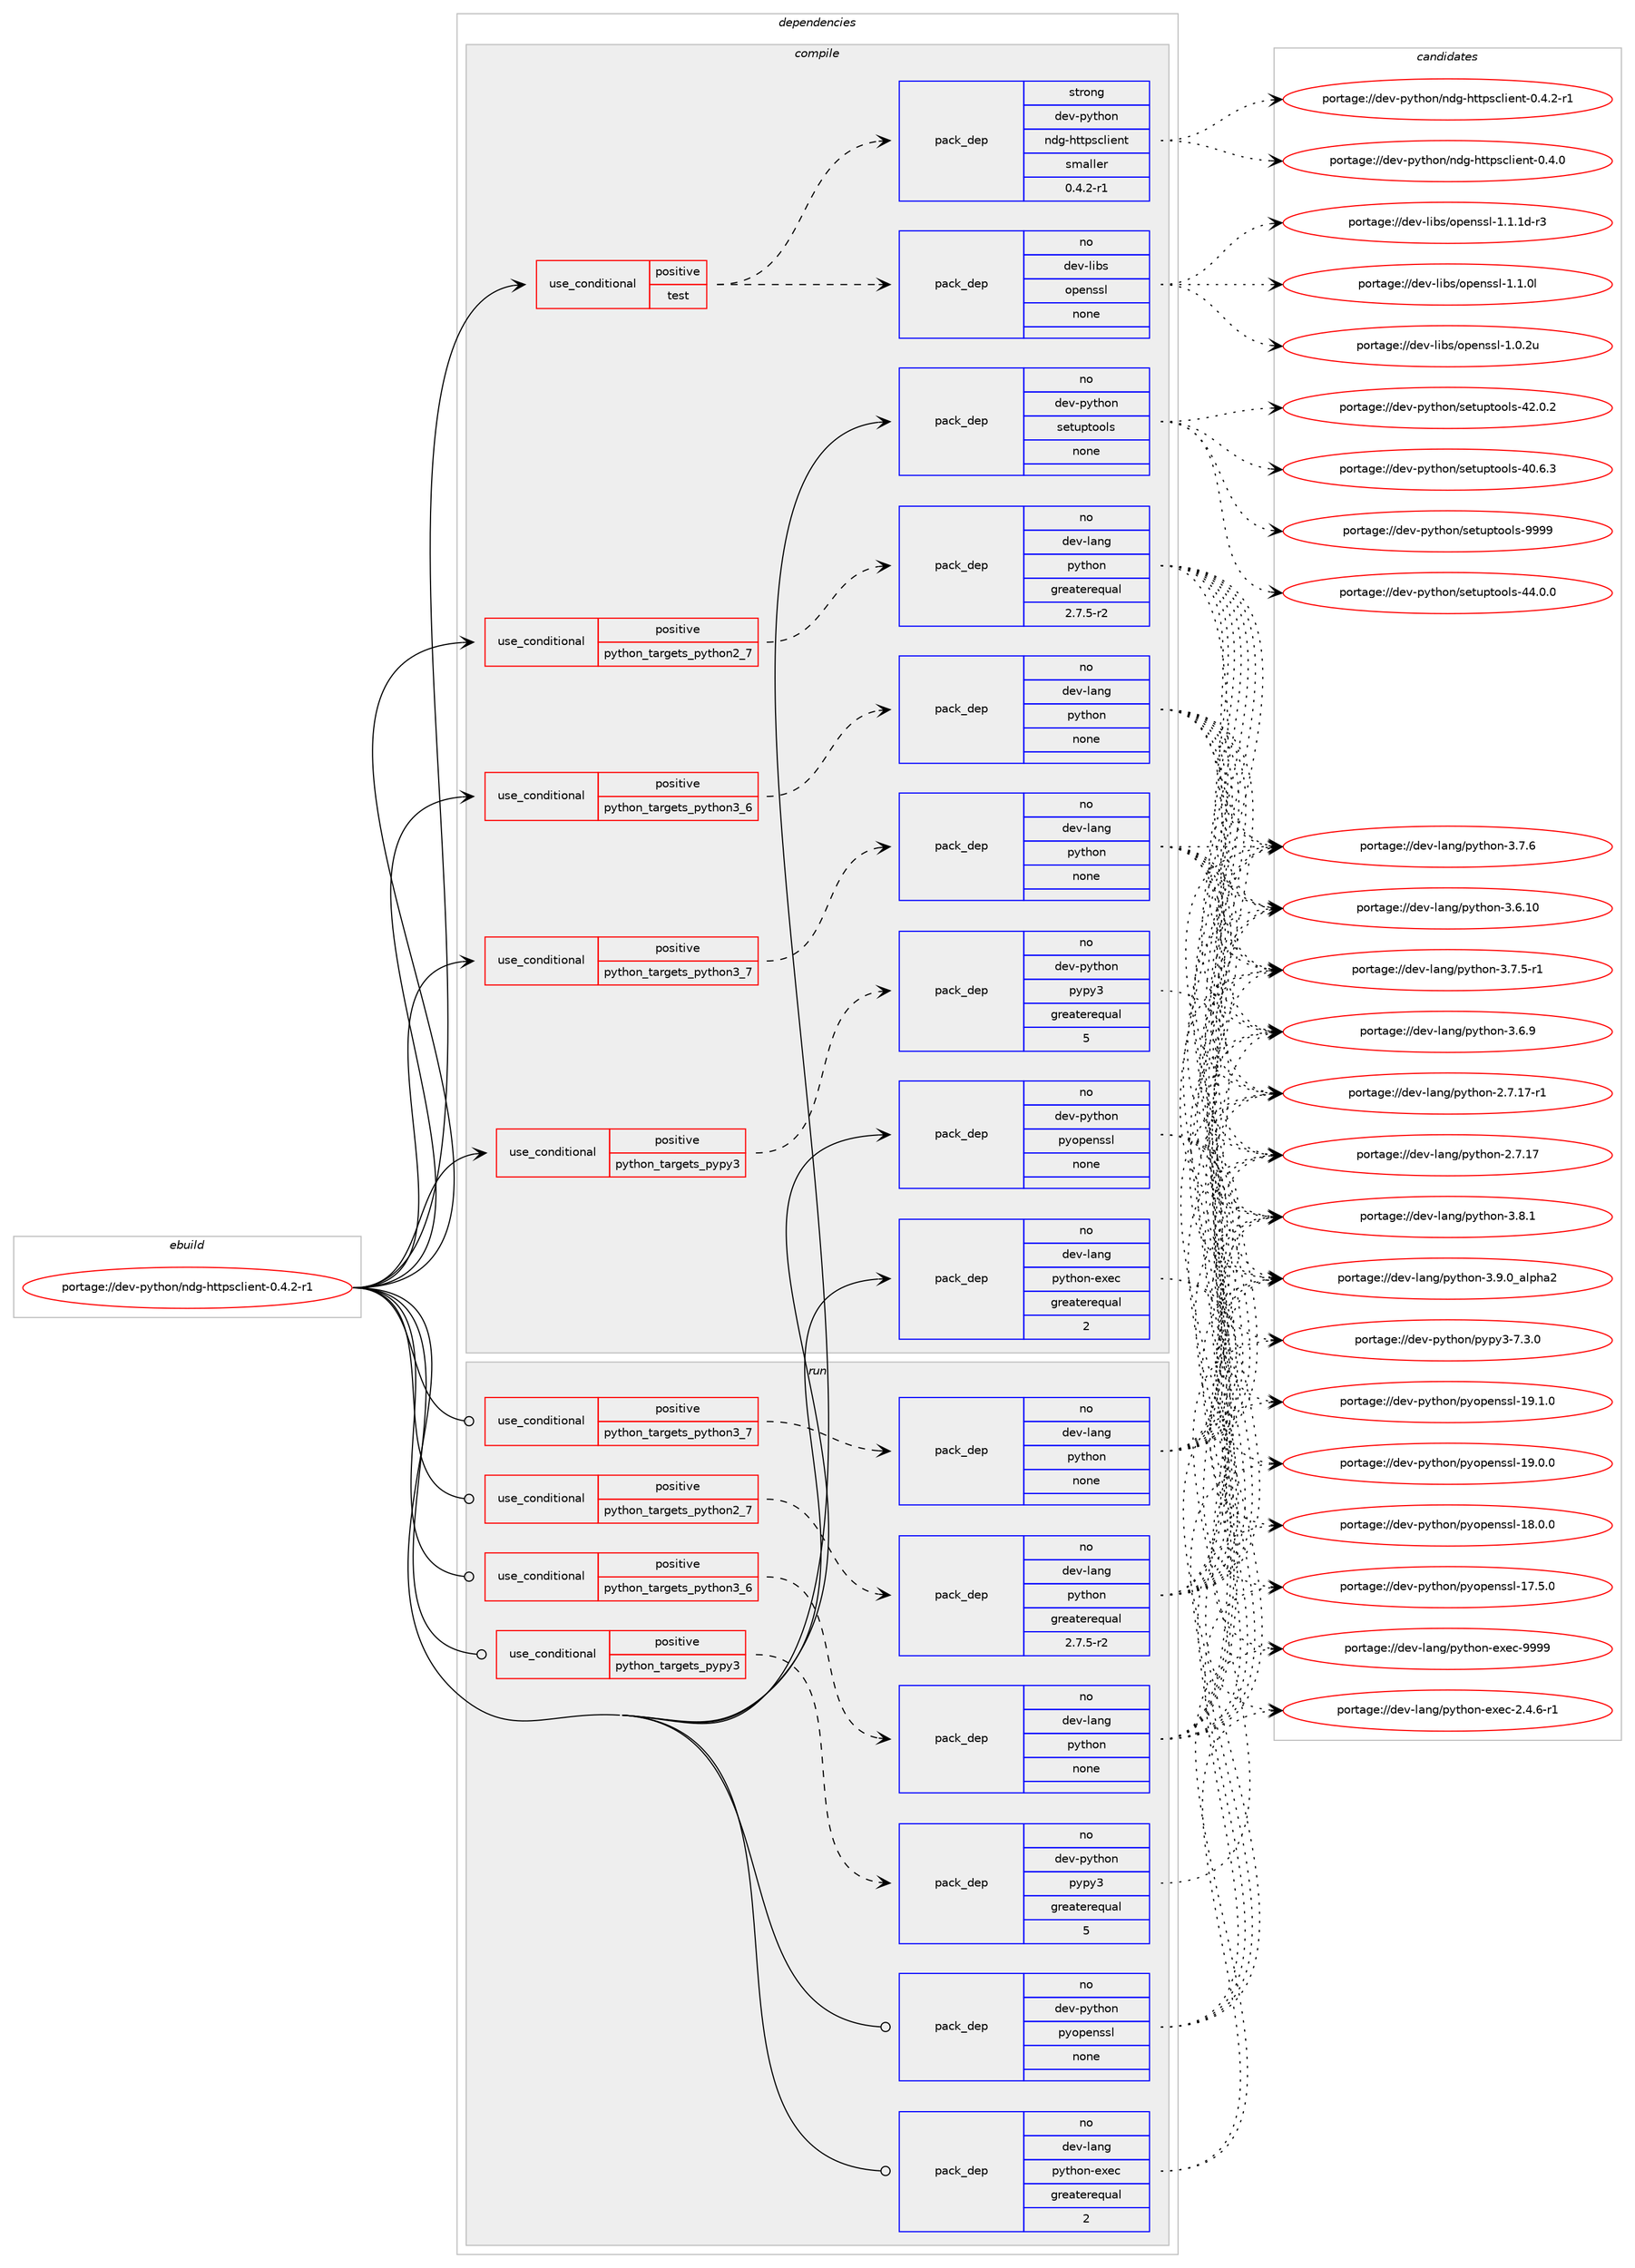 digraph prolog {

# *************
# Graph options
# *************

newrank=true;
concentrate=true;
compound=true;
graph [rankdir=LR,fontname=Helvetica,fontsize=10,ranksep=1.5];#, ranksep=2.5, nodesep=0.2];
edge  [arrowhead=vee];
node  [fontname=Helvetica,fontsize=10];

# **********
# The ebuild
# **********

subgraph cluster_leftcol {
color=gray;
label=<<i>ebuild</i>>;
id [label="portage://dev-python/ndg-httpsclient-0.4.2-r1", color=red, width=4, href="../dev-python/ndg-httpsclient-0.4.2-r1.svg"];
}

# ****************
# The dependencies
# ****************

subgraph cluster_midcol {
color=gray;
label=<<i>dependencies</i>>;
subgraph cluster_compile {
fillcolor="#eeeeee";
style=filled;
label=<<i>compile</i>>;
subgraph cond112450 {
dependency448846 [label=<<TABLE BORDER="0" CELLBORDER="1" CELLSPACING="0" CELLPADDING="4"><TR><TD ROWSPAN="3" CELLPADDING="10">use_conditional</TD></TR><TR><TD>positive</TD></TR><TR><TD>python_targets_pypy3</TD></TR></TABLE>>, shape=none, color=red];
subgraph pack331416 {
dependency448847 [label=<<TABLE BORDER="0" CELLBORDER="1" CELLSPACING="0" CELLPADDING="4" WIDTH="220"><TR><TD ROWSPAN="6" CELLPADDING="30">pack_dep</TD></TR><TR><TD WIDTH="110">no</TD></TR><TR><TD>dev-python</TD></TR><TR><TD>pypy3</TD></TR><TR><TD>greaterequal</TD></TR><TR><TD>5</TD></TR></TABLE>>, shape=none, color=blue];
}
dependency448846:e -> dependency448847:w [weight=20,style="dashed",arrowhead="vee"];
}
id:e -> dependency448846:w [weight=20,style="solid",arrowhead="vee"];
subgraph cond112451 {
dependency448848 [label=<<TABLE BORDER="0" CELLBORDER="1" CELLSPACING="0" CELLPADDING="4"><TR><TD ROWSPAN="3" CELLPADDING="10">use_conditional</TD></TR><TR><TD>positive</TD></TR><TR><TD>python_targets_python2_7</TD></TR></TABLE>>, shape=none, color=red];
subgraph pack331417 {
dependency448849 [label=<<TABLE BORDER="0" CELLBORDER="1" CELLSPACING="0" CELLPADDING="4" WIDTH="220"><TR><TD ROWSPAN="6" CELLPADDING="30">pack_dep</TD></TR><TR><TD WIDTH="110">no</TD></TR><TR><TD>dev-lang</TD></TR><TR><TD>python</TD></TR><TR><TD>greaterequal</TD></TR><TR><TD>2.7.5-r2</TD></TR></TABLE>>, shape=none, color=blue];
}
dependency448848:e -> dependency448849:w [weight=20,style="dashed",arrowhead="vee"];
}
id:e -> dependency448848:w [weight=20,style="solid",arrowhead="vee"];
subgraph cond112452 {
dependency448850 [label=<<TABLE BORDER="0" CELLBORDER="1" CELLSPACING="0" CELLPADDING="4"><TR><TD ROWSPAN="3" CELLPADDING="10">use_conditional</TD></TR><TR><TD>positive</TD></TR><TR><TD>python_targets_python3_6</TD></TR></TABLE>>, shape=none, color=red];
subgraph pack331418 {
dependency448851 [label=<<TABLE BORDER="0" CELLBORDER="1" CELLSPACING="0" CELLPADDING="4" WIDTH="220"><TR><TD ROWSPAN="6" CELLPADDING="30">pack_dep</TD></TR><TR><TD WIDTH="110">no</TD></TR><TR><TD>dev-lang</TD></TR><TR><TD>python</TD></TR><TR><TD>none</TD></TR><TR><TD></TD></TR></TABLE>>, shape=none, color=blue];
}
dependency448850:e -> dependency448851:w [weight=20,style="dashed",arrowhead="vee"];
}
id:e -> dependency448850:w [weight=20,style="solid",arrowhead="vee"];
subgraph cond112453 {
dependency448852 [label=<<TABLE BORDER="0" CELLBORDER="1" CELLSPACING="0" CELLPADDING="4"><TR><TD ROWSPAN="3" CELLPADDING="10">use_conditional</TD></TR><TR><TD>positive</TD></TR><TR><TD>python_targets_python3_7</TD></TR></TABLE>>, shape=none, color=red];
subgraph pack331419 {
dependency448853 [label=<<TABLE BORDER="0" CELLBORDER="1" CELLSPACING="0" CELLPADDING="4" WIDTH="220"><TR><TD ROWSPAN="6" CELLPADDING="30">pack_dep</TD></TR><TR><TD WIDTH="110">no</TD></TR><TR><TD>dev-lang</TD></TR><TR><TD>python</TD></TR><TR><TD>none</TD></TR><TR><TD></TD></TR></TABLE>>, shape=none, color=blue];
}
dependency448852:e -> dependency448853:w [weight=20,style="dashed",arrowhead="vee"];
}
id:e -> dependency448852:w [weight=20,style="solid",arrowhead="vee"];
subgraph cond112454 {
dependency448854 [label=<<TABLE BORDER="0" CELLBORDER="1" CELLSPACING="0" CELLPADDING="4"><TR><TD ROWSPAN="3" CELLPADDING="10">use_conditional</TD></TR><TR><TD>positive</TD></TR><TR><TD>test</TD></TR></TABLE>>, shape=none, color=red];
subgraph pack331420 {
dependency448855 [label=<<TABLE BORDER="0" CELLBORDER="1" CELLSPACING="0" CELLPADDING="4" WIDTH="220"><TR><TD ROWSPAN="6" CELLPADDING="30">pack_dep</TD></TR><TR><TD WIDTH="110">strong</TD></TR><TR><TD>dev-python</TD></TR><TR><TD>ndg-httpsclient</TD></TR><TR><TD>smaller</TD></TR><TR><TD>0.4.2-r1</TD></TR></TABLE>>, shape=none, color=blue];
}
dependency448854:e -> dependency448855:w [weight=20,style="dashed",arrowhead="vee"];
subgraph pack331421 {
dependency448856 [label=<<TABLE BORDER="0" CELLBORDER="1" CELLSPACING="0" CELLPADDING="4" WIDTH="220"><TR><TD ROWSPAN="6" CELLPADDING="30">pack_dep</TD></TR><TR><TD WIDTH="110">no</TD></TR><TR><TD>dev-libs</TD></TR><TR><TD>openssl</TD></TR><TR><TD>none</TD></TR><TR><TD></TD></TR></TABLE>>, shape=none, color=blue];
}
dependency448854:e -> dependency448856:w [weight=20,style="dashed",arrowhead="vee"];
}
id:e -> dependency448854:w [weight=20,style="solid",arrowhead="vee"];
subgraph pack331422 {
dependency448857 [label=<<TABLE BORDER="0" CELLBORDER="1" CELLSPACING="0" CELLPADDING="4" WIDTH="220"><TR><TD ROWSPAN="6" CELLPADDING="30">pack_dep</TD></TR><TR><TD WIDTH="110">no</TD></TR><TR><TD>dev-lang</TD></TR><TR><TD>python-exec</TD></TR><TR><TD>greaterequal</TD></TR><TR><TD>2</TD></TR></TABLE>>, shape=none, color=blue];
}
id:e -> dependency448857:w [weight=20,style="solid",arrowhead="vee"];
subgraph pack331423 {
dependency448858 [label=<<TABLE BORDER="0" CELLBORDER="1" CELLSPACING="0" CELLPADDING="4" WIDTH="220"><TR><TD ROWSPAN="6" CELLPADDING="30">pack_dep</TD></TR><TR><TD WIDTH="110">no</TD></TR><TR><TD>dev-python</TD></TR><TR><TD>pyopenssl</TD></TR><TR><TD>none</TD></TR><TR><TD></TD></TR></TABLE>>, shape=none, color=blue];
}
id:e -> dependency448858:w [weight=20,style="solid",arrowhead="vee"];
subgraph pack331424 {
dependency448859 [label=<<TABLE BORDER="0" CELLBORDER="1" CELLSPACING="0" CELLPADDING="4" WIDTH="220"><TR><TD ROWSPAN="6" CELLPADDING="30">pack_dep</TD></TR><TR><TD WIDTH="110">no</TD></TR><TR><TD>dev-python</TD></TR><TR><TD>setuptools</TD></TR><TR><TD>none</TD></TR><TR><TD></TD></TR></TABLE>>, shape=none, color=blue];
}
id:e -> dependency448859:w [weight=20,style="solid",arrowhead="vee"];
}
subgraph cluster_compileandrun {
fillcolor="#eeeeee";
style=filled;
label=<<i>compile and run</i>>;
}
subgraph cluster_run {
fillcolor="#eeeeee";
style=filled;
label=<<i>run</i>>;
subgraph cond112455 {
dependency448860 [label=<<TABLE BORDER="0" CELLBORDER="1" CELLSPACING="0" CELLPADDING="4"><TR><TD ROWSPAN="3" CELLPADDING="10">use_conditional</TD></TR><TR><TD>positive</TD></TR><TR><TD>python_targets_pypy3</TD></TR></TABLE>>, shape=none, color=red];
subgraph pack331425 {
dependency448861 [label=<<TABLE BORDER="0" CELLBORDER="1" CELLSPACING="0" CELLPADDING="4" WIDTH="220"><TR><TD ROWSPAN="6" CELLPADDING="30">pack_dep</TD></TR><TR><TD WIDTH="110">no</TD></TR><TR><TD>dev-python</TD></TR><TR><TD>pypy3</TD></TR><TR><TD>greaterequal</TD></TR><TR><TD>5</TD></TR></TABLE>>, shape=none, color=blue];
}
dependency448860:e -> dependency448861:w [weight=20,style="dashed",arrowhead="vee"];
}
id:e -> dependency448860:w [weight=20,style="solid",arrowhead="odot"];
subgraph cond112456 {
dependency448862 [label=<<TABLE BORDER="0" CELLBORDER="1" CELLSPACING="0" CELLPADDING="4"><TR><TD ROWSPAN="3" CELLPADDING="10">use_conditional</TD></TR><TR><TD>positive</TD></TR><TR><TD>python_targets_python2_7</TD></TR></TABLE>>, shape=none, color=red];
subgraph pack331426 {
dependency448863 [label=<<TABLE BORDER="0" CELLBORDER="1" CELLSPACING="0" CELLPADDING="4" WIDTH="220"><TR><TD ROWSPAN="6" CELLPADDING="30">pack_dep</TD></TR><TR><TD WIDTH="110">no</TD></TR><TR><TD>dev-lang</TD></TR><TR><TD>python</TD></TR><TR><TD>greaterequal</TD></TR><TR><TD>2.7.5-r2</TD></TR></TABLE>>, shape=none, color=blue];
}
dependency448862:e -> dependency448863:w [weight=20,style="dashed",arrowhead="vee"];
}
id:e -> dependency448862:w [weight=20,style="solid",arrowhead="odot"];
subgraph cond112457 {
dependency448864 [label=<<TABLE BORDER="0" CELLBORDER="1" CELLSPACING="0" CELLPADDING="4"><TR><TD ROWSPAN="3" CELLPADDING="10">use_conditional</TD></TR><TR><TD>positive</TD></TR><TR><TD>python_targets_python3_6</TD></TR></TABLE>>, shape=none, color=red];
subgraph pack331427 {
dependency448865 [label=<<TABLE BORDER="0" CELLBORDER="1" CELLSPACING="0" CELLPADDING="4" WIDTH="220"><TR><TD ROWSPAN="6" CELLPADDING="30">pack_dep</TD></TR><TR><TD WIDTH="110">no</TD></TR><TR><TD>dev-lang</TD></TR><TR><TD>python</TD></TR><TR><TD>none</TD></TR><TR><TD></TD></TR></TABLE>>, shape=none, color=blue];
}
dependency448864:e -> dependency448865:w [weight=20,style="dashed",arrowhead="vee"];
}
id:e -> dependency448864:w [weight=20,style="solid",arrowhead="odot"];
subgraph cond112458 {
dependency448866 [label=<<TABLE BORDER="0" CELLBORDER="1" CELLSPACING="0" CELLPADDING="4"><TR><TD ROWSPAN="3" CELLPADDING="10">use_conditional</TD></TR><TR><TD>positive</TD></TR><TR><TD>python_targets_python3_7</TD></TR></TABLE>>, shape=none, color=red];
subgraph pack331428 {
dependency448867 [label=<<TABLE BORDER="0" CELLBORDER="1" CELLSPACING="0" CELLPADDING="4" WIDTH="220"><TR><TD ROWSPAN="6" CELLPADDING="30">pack_dep</TD></TR><TR><TD WIDTH="110">no</TD></TR><TR><TD>dev-lang</TD></TR><TR><TD>python</TD></TR><TR><TD>none</TD></TR><TR><TD></TD></TR></TABLE>>, shape=none, color=blue];
}
dependency448866:e -> dependency448867:w [weight=20,style="dashed",arrowhead="vee"];
}
id:e -> dependency448866:w [weight=20,style="solid",arrowhead="odot"];
subgraph pack331429 {
dependency448868 [label=<<TABLE BORDER="0" CELLBORDER="1" CELLSPACING="0" CELLPADDING="4" WIDTH="220"><TR><TD ROWSPAN="6" CELLPADDING="30">pack_dep</TD></TR><TR><TD WIDTH="110">no</TD></TR><TR><TD>dev-lang</TD></TR><TR><TD>python-exec</TD></TR><TR><TD>greaterequal</TD></TR><TR><TD>2</TD></TR></TABLE>>, shape=none, color=blue];
}
id:e -> dependency448868:w [weight=20,style="solid",arrowhead="odot"];
subgraph pack331430 {
dependency448869 [label=<<TABLE BORDER="0" CELLBORDER="1" CELLSPACING="0" CELLPADDING="4" WIDTH="220"><TR><TD ROWSPAN="6" CELLPADDING="30">pack_dep</TD></TR><TR><TD WIDTH="110">no</TD></TR><TR><TD>dev-python</TD></TR><TR><TD>pyopenssl</TD></TR><TR><TD>none</TD></TR><TR><TD></TD></TR></TABLE>>, shape=none, color=blue];
}
id:e -> dependency448869:w [weight=20,style="solid",arrowhead="odot"];
}
}

# **************
# The candidates
# **************

subgraph cluster_choices {
rank=same;
color=gray;
label=<<i>candidates</i>>;

subgraph choice331416 {
color=black;
nodesep=1;
choice100101118451121211161041111104711212111212151455546514648 [label="portage://dev-python/pypy3-7.3.0", color=red, width=4,href="../dev-python/pypy3-7.3.0.svg"];
dependency448847:e -> choice100101118451121211161041111104711212111212151455546514648:w [style=dotted,weight="100"];
}
subgraph choice331417 {
color=black;
nodesep=1;
choice10010111845108971101034711212111610411111045514657464895971081121049750 [label="portage://dev-lang/python-3.9.0_alpha2", color=red, width=4,href="../dev-lang/python-3.9.0_alpha2.svg"];
choice100101118451089711010347112121116104111110455146564649 [label="portage://dev-lang/python-3.8.1", color=red, width=4,href="../dev-lang/python-3.8.1.svg"];
choice100101118451089711010347112121116104111110455146554654 [label="portage://dev-lang/python-3.7.6", color=red, width=4,href="../dev-lang/python-3.7.6.svg"];
choice1001011184510897110103471121211161041111104551465546534511449 [label="portage://dev-lang/python-3.7.5-r1", color=red, width=4,href="../dev-lang/python-3.7.5-r1.svg"];
choice100101118451089711010347112121116104111110455146544657 [label="portage://dev-lang/python-3.6.9", color=red, width=4,href="../dev-lang/python-3.6.9.svg"];
choice10010111845108971101034711212111610411111045514654464948 [label="portage://dev-lang/python-3.6.10", color=red, width=4,href="../dev-lang/python-3.6.10.svg"];
choice100101118451089711010347112121116104111110455046554649554511449 [label="portage://dev-lang/python-2.7.17-r1", color=red, width=4,href="../dev-lang/python-2.7.17-r1.svg"];
choice10010111845108971101034711212111610411111045504655464955 [label="portage://dev-lang/python-2.7.17", color=red, width=4,href="../dev-lang/python-2.7.17.svg"];
dependency448849:e -> choice10010111845108971101034711212111610411111045514657464895971081121049750:w [style=dotted,weight="100"];
dependency448849:e -> choice100101118451089711010347112121116104111110455146564649:w [style=dotted,weight="100"];
dependency448849:e -> choice100101118451089711010347112121116104111110455146554654:w [style=dotted,weight="100"];
dependency448849:e -> choice1001011184510897110103471121211161041111104551465546534511449:w [style=dotted,weight="100"];
dependency448849:e -> choice100101118451089711010347112121116104111110455146544657:w [style=dotted,weight="100"];
dependency448849:e -> choice10010111845108971101034711212111610411111045514654464948:w [style=dotted,weight="100"];
dependency448849:e -> choice100101118451089711010347112121116104111110455046554649554511449:w [style=dotted,weight="100"];
dependency448849:e -> choice10010111845108971101034711212111610411111045504655464955:w [style=dotted,weight="100"];
}
subgraph choice331418 {
color=black;
nodesep=1;
choice10010111845108971101034711212111610411111045514657464895971081121049750 [label="portage://dev-lang/python-3.9.0_alpha2", color=red, width=4,href="../dev-lang/python-3.9.0_alpha2.svg"];
choice100101118451089711010347112121116104111110455146564649 [label="portage://dev-lang/python-3.8.1", color=red, width=4,href="../dev-lang/python-3.8.1.svg"];
choice100101118451089711010347112121116104111110455146554654 [label="portage://dev-lang/python-3.7.6", color=red, width=4,href="../dev-lang/python-3.7.6.svg"];
choice1001011184510897110103471121211161041111104551465546534511449 [label="portage://dev-lang/python-3.7.5-r1", color=red, width=4,href="../dev-lang/python-3.7.5-r1.svg"];
choice100101118451089711010347112121116104111110455146544657 [label="portage://dev-lang/python-3.6.9", color=red, width=4,href="../dev-lang/python-3.6.9.svg"];
choice10010111845108971101034711212111610411111045514654464948 [label="portage://dev-lang/python-3.6.10", color=red, width=4,href="../dev-lang/python-3.6.10.svg"];
choice100101118451089711010347112121116104111110455046554649554511449 [label="portage://dev-lang/python-2.7.17-r1", color=red, width=4,href="../dev-lang/python-2.7.17-r1.svg"];
choice10010111845108971101034711212111610411111045504655464955 [label="portage://dev-lang/python-2.7.17", color=red, width=4,href="../dev-lang/python-2.7.17.svg"];
dependency448851:e -> choice10010111845108971101034711212111610411111045514657464895971081121049750:w [style=dotted,weight="100"];
dependency448851:e -> choice100101118451089711010347112121116104111110455146564649:w [style=dotted,weight="100"];
dependency448851:e -> choice100101118451089711010347112121116104111110455146554654:w [style=dotted,weight="100"];
dependency448851:e -> choice1001011184510897110103471121211161041111104551465546534511449:w [style=dotted,weight="100"];
dependency448851:e -> choice100101118451089711010347112121116104111110455146544657:w [style=dotted,weight="100"];
dependency448851:e -> choice10010111845108971101034711212111610411111045514654464948:w [style=dotted,weight="100"];
dependency448851:e -> choice100101118451089711010347112121116104111110455046554649554511449:w [style=dotted,weight="100"];
dependency448851:e -> choice10010111845108971101034711212111610411111045504655464955:w [style=dotted,weight="100"];
}
subgraph choice331419 {
color=black;
nodesep=1;
choice10010111845108971101034711212111610411111045514657464895971081121049750 [label="portage://dev-lang/python-3.9.0_alpha2", color=red, width=4,href="../dev-lang/python-3.9.0_alpha2.svg"];
choice100101118451089711010347112121116104111110455146564649 [label="portage://dev-lang/python-3.8.1", color=red, width=4,href="../dev-lang/python-3.8.1.svg"];
choice100101118451089711010347112121116104111110455146554654 [label="portage://dev-lang/python-3.7.6", color=red, width=4,href="../dev-lang/python-3.7.6.svg"];
choice1001011184510897110103471121211161041111104551465546534511449 [label="portage://dev-lang/python-3.7.5-r1", color=red, width=4,href="../dev-lang/python-3.7.5-r1.svg"];
choice100101118451089711010347112121116104111110455146544657 [label="portage://dev-lang/python-3.6.9", color=red, width=4,href="../dev-lang/python-3.6.9.svg"];
choice10010111845108971101034711212111610411111045514654464948 [label="portage://dev-lang/python-3.6.10", color=red, width=4,href="../dev-lang/python-3.6.10.svg"];
choice100101118451089711010347112121116104111110455046554649554511449 [label="portage://dev-lang/python-2.7.17-r1", color=red, width=4,href="../dev-lang/python-2.7.17-r1.svg"];
choice10010111845108971101034711212111610411111045504655464955 [label="portage://dev-lang/python-2.7.17", color=red, width=4,href="../dev-lang/python-2.7.17.svg"];
dependency448853:e -> choice10010111845108971101034711212111610411111045514657464895971081121049750:w [style=dotted,weight="100"];
dependency448853:e -> choice100101118451089711010347112121116104111110455146564649:w [style=dotted,weight="100"];
dependency448853:e -> choice100101118451089711010347112121116104111110455146554654:w [style=dotted,weight="100"];
dependency448853:e -> choice1001011184510897110103471121211161041111104551465546534511449:w [style=dotted,weight="100"];
dependency448853:e -> choice100101118451089711010347112121116104111110455146544657:w [style=dotted,weight="100"];
dependency448853:e -> choice10010111845108971101034711212111610411111045514654464948:w [style=dotted,weight="100"];
dependency448853:e -> choice100101118451089711010347112121116104111110455046554649554511449:w [style=dotted,weight="100"];
dependency448853:e -> choice10010111845108971101034711212111610411111045504655464955:w [style=dotted,weight="100"];
}
subgraph choice331420 {
color=black;
nodesep=1;
choice100101118451121211161041111104711010010345104116116112115991081051011101164548465246504511449 [label="portage://dev-python/ndg-httpsclient-0.4.2-r1", color=red, width=4,href="../dev-python/ndg-httpsclient-0.4.2-r1.svg"];
choice10010111845112121116104111110471101001034510411611611211599108105101110116454846524648 [label="portage://dev-python/ndg-httpsclient-0.4.0", color=red, width=4,href="../dev-python/ndg-httpsclient-0.4.0.svg"];
dependency448855:e -> choice100101118451121211161041111104711010010345104116116112115991081051011101164548465246504511449:w [style=dotted,weight="100"];
dependency448855:e -> choice10010111845112121116104111110471101001034510411611611211599108105101110116454846524648:w [style=dotted,weight="100"];
}
subgraph choice331421 {
color=black;
nodesep=1;
choice1001011184510810598115471111121011101151151084549464946491004511451 [label="portage://dev-libs/openssl-1.1.1d-r3", color=red, width=4,href="../dev-libs/openssl-1.1.1d-r3.svg"];
choice100101118451081059811547111112101110115115108454946494648108 [label="portage://dev-libs/openssl-1.1.0l", color=red, width=4,href="../dev-libs/openssl-1.1.0l.svg"];
choice100101118451081059811547111112101110115115108454946484650117 [label="portage://dev-libs/openssl-1.0.2u", color=red, width=4,href="../dev-libs/openssl-1.0.2u.svg"];
dependency448856:e -> choice1001011184510810598115471111121011101151151084549464946491004511451:w [style=dotted,weight="100"];
dependency448856:e -> choice100101118451081059811547111112101110115115108454946494648108:w [style=dotted,weight="100"];
dependency448856:e -> choice100101118451081059811547111112101110115115108454946484650117:w [style=dotted,weight="100"];
}
subgraph choice331422 {
color=black;
nodesep=1;
choice10010111845108971101034711212111610411111045101120101994557575757 [label="portage://dev-lang/python-exec-9999", color=red, width=4,href="../dev-lang/python-exec-9999.svg"];
choice10010111845108971101034711212111610411111045101120101994550465246544511449 [label="portage://dev-lang/python-exec-2.4.6-r1", color=red, width=4,href="../dev-lang/python-exec-2.4.6-r1.svg"];
dependency448857:e -> choice10010111845108971101034711212111610411111045101120101994557575757:w [style=dotted,weight="100"];
dependency448857:e -> choice10010111845108971101034711212111610411111045101120101994550465246544511449:w [style=dotted,weight="100"];
}
subgraph choice331423 {
color=black;
nodesep=1;
choice100101118451121211161041111104711212111111210111011511510845495746494648 [label="portage://dev-python/pyopenssl-19.1.0", color=red, width=4,href="../dev-python/pyopenssl-19.1.0.svg"];
choice100101118451121211161041111104711212111111210111011511510845495746484648 [label="portage://dev-python/pyopenssl-19.0.0", color=red, width=4,href="../dev-python/pyopenssl-19.0.0.svg"];
choice100101118451121211161041111104711212111111210111011511510845495646484648 [label="portage://dev-python/pyopenssl-18.0.0", color=red, width=4,href="../dev-python/pyopenssl-18.0.0.svg"];
choice100101118451121211161041111104711212111111210111011511510845495546534648 [label="portage://dev-python/pyopenssl-17.5.0", color=red, width=4,href="../dev-python/pyopenssl-17.5.0.svg"];
dependency448858:e -> choice100101118451121211161041111104711212111111210111011511510845495746494648:w [style=dotted,weight="100"];
dependency448858:e -> choice100101118451121211161041111104711212111111210111011511510845495746484648:w [style=dotted,weight="100"];
dependency448858:e -> choice100101118451121211161041111104711212111111210111011511510845495646484648:w [style=dotted,weight="100"];
dependency448858:e -> choice100101118451121211161041111104711212111111210111011511510845495546534648:w [style=dotted,weight="100"];
}
subgraph choice331424 {
color=black;
nodesep=1;
choice10010111845112121116104111110471151011161171121161111111081154557575757 [label="portage://dev-python/setuptools-9999", color=red, width=4,href="../dev-python/setuptools-9999.svg"];
choice100101118451121211161041111104711510111611711211611111110811545525246484648 [label="portage://dev-python/setuptools-44.0.0", color=red, width=4,href="../dev-python/setuptools-44.0.0.svg"];
choice100101118451121211161041111104711510111611711211611111110811545525046484650 [label="portage://dev-python/setuptools-42.0.2", color=red, width=4,href="../dev-python/setuptools-42.0.2.svg"];
choice100101118451121211161041111104711510111611711211611111110811545524846544651 [label="portage://dev-python/setuptools-40.6.3", color=red, width=4,href="../dev-python/setuptools-40.6.3.svg"];
dependency448859:e -> choice10010111845112121116104111110471151011161171121161111111081154557575757:w [style=dotted,weight="100"];
dependency448859:e -> choice100101118451121211161041111104711510111611711211611111110811545525246484648:w [style=dotted,weight="100"];
dependency448859:e -> choice100101118451121211161041111104711510111611711211611111110811545525046484650:w [style=dotted,weight="100"];
dependency448859:e -> choice100101118451121211161041111104711510111611711211611111110811545524846544651:w [style=dotted,weight="100"];
}
subgraph choice331425 {
color=black;
nodesep=1;
choice100101118451121211161041111104711212111212151455546514648 [label="portage://dev-python/pypy3-7.3.0", color=red, width=4,href="../dev-python/pypy3-7.3.0.svg"];
dependency448861:e -> choice100101118451121211161041111104711212111212151455546514648:w [style=dotted,weight="100"];
}
subgraph choice331426 {
color=black;
nodesep=1;
choice10010111845108971101034711212111610411111045514657464895971081121049750 [label="portage://dev-lang/python-3.9.0_alpha2", color=red, width=4,href="../dev-lang/python-3.9.0_alpha2.svg"];
choice100101118451089711010347112121116104111110455146564649 [label="portage://dev-lang/python-3.8.1", color=red, width=4,href="../dev-lang/python-3.8.1.svg"];
choice100101118451089711010347112121116104111110455146554654 [label="portage://dev-lang/python-3.7.6", color=red, width=4,href="../dev-lang/python-3.7.6.svg"];
choice1001011184510897110103471121211161041111104551465546534511449 [label="portage://dev-lang/python-3.7.5-r1", color=red, width=4,href="../dev-lang/python-3.7.5-r1.svg"];
choice100101118451089711010347112121116104111110455146544657 [label="portage://dev-lang/python-3.6.9", color=red, width=4,href="../dev-lang/python-3.6.9.svg"];
choice10010111845108971101034711212111610411111045514654464948 [label="portage://dev-lang/python-3.6.10", color=red, width=4,href="../dev-lang/python-3.6.10.svg"];
choice100101118451089711010347112121116104111110455046554649554511449 [label="portage://dev-lang/python-2.7.17-r1", color=red, width=4,href="../dev-lang/python-2.7.17-r1.svg"];
choice10010111845108971101034711212111610411111045504655464955 [label="portage://dev-lang/python-2.7.17", color=red, width=4,href="../dev-lang/python-2.7.17.svg"];
dependency448863:e -> choice10010111845108971101034711212111610411111045514657464895971081121049750:w [style=dotted,weight="100"];
dependency448863:e -> choice100101118451089711010347112121116104111110455146564649:w [style=dotted,weight="100"];
dependency448863:e -> choice100101118451089711010347112121116104111110455146554654:w [style=dotted,weight="100"];
dependency448863:e -> choice1001011184510897110103471121211161041111104551465546534511449:w [style=dotted,weight="100"];
dependency448863:e -> choice100101118451089711010347112121116104111110455146544657:w [style=dotted,weight="100"];
dependency448863:e -> choice10010111845108971101034711212111610411111045514654464948:w [style=dotted,weight="100"];
dependency448863:e -> choice100101118451089711010347112121116104111110455046554649554511449:w [style=dotted,weight="100"];
dependency448863:e -> choice10010111845108971101034711212111610411111045504655464955:w [style=dotted,weight="100"];
}
subgraph choice331427 {
color=black;
nodesep=1;
choice10010111845108971101034711212111610411111045514657464895971081121049750 [label="portage://dev-lang/python-3.9.0_alpha2", color=red, width=4,href="../dev-lang/python-3.9.0_alpha2.svg"];
choice100101118451089711010347112121116104111110455146564649 [label="portage://dev-lang/python-3.8.1", color=red, width=4,href="../dev-lang/python-3.8.1.svg"];
choice100101118451089711010347112121116104111110455146554654 [label="portage://dev-lang/python-3.7.6", color=red, width=4,href="../dev-lang/python-3.7.6.svg"];
choice1001011184510897110103471121211161041111104551465546534511449 [label="portage://dev-lang/python-3.7.5-r1", color=red, width=4,href="../dev-lang/python-3.7.5-r1.svg"];
choice100101118451089711010347112121116104111110455146544657 [label="portage://dev-lang/python-3.6.9", color=red, width=4,href="../dev-lang/python-3.6.9.svg"];
choice10010111845108971101034711212111610411111045514654464948 [label="portage://dev-lang/python-3.6.10", color=red, width=4,href="../dev-lang/python-3.6.10.svg"];
choice100101118451089711010347112121116104111110455046554649554511449 [label="portage://dev-lang/python-2.7.17-r1", color=red, width=4,href="../dev-lang/python-2.7.17-r1.svg"];
choice10010111845108971101034711212111610411111045504655464955 [label="portage://dev-lang/python-2.7.17", color=red, width=4,href="../dev-lang/python-2.7.17.svg"];
dependency448865:e -> choice10010111845108971101034711212111610411111045514657464895971081121049750:w [style=dotted,weight="100"];
dependency448865:e -> choice100101118451089711010347112121116104111110455146564649:w [style=dotted,weight="100"];
dependency448865:e -> choice100101118451089711010347112121116104111110455146554654:w [style=dotted,weight="100"];
dependency448865:e -> choice1001011184510897110103471121211161041111104551465546534511449:w [style=dotted,weight="100"];
dependency448865:e -> choice100101118451089711010347112121116104111110455146544657:w [style=dotted,weight="100"];
dependency448865:e -> choice10010111845108971101034711212111610411111045514654464948:w [style=dotted,weight="100"];
dependency448865:e -> choice100101118451089711010347112121116104111110455046554649554511449:w [style=dotted,weight="100"];
dependency448865:e -> choice10010111845108971101034711212111610411111045504655464955:w [style=dotted,weight="100"];
}
subgraph choice331428 {
color=black;
nodesep=1;
choice10010111845108971101034711212111610411111045514657464895971081121049750 [label="portage://dev-lang/python-3.9.0_alpha2", color=red, width=4,href="../dev-lang/python-3.9.0_alpha2.svg"];
choice100101118451089711010347112121116104111110455146564649 [label="portage://dev-lang/python-3.8.1", color=red, width=4,href="../dev-lang/python-3.8.1.svg"];
choice100101118451089711010347112121116104111110455146554654 [label="portage://dev-lang/python-3.7.6", color=red, width=4,href="../dev-lang/python-3.7.6.svg"];
choice1001011184510897110103471121211161041111104551465546534511449 [label="portage://dev-lang/python-3.7.5-r1", color=red, width=4,href="../dev-lang/python-3.7.5-r1.svg"];
choice100101118451089711010347112121116104111110455146544657 [label="portage://dev-lang/python-3.6.9", color=red, width=4,href="../dev-lang/python-3.6.9.svg"];
choice10010111845108971101034711212111610411111045514654464948 [label="portage://dev-lang/python-3.6.10", color=red, width=4,href="../dev-lang/python-3.6.10.svg"];
choice100101118451089711010347112121116104111110455046554649554511449 [label="portage://dev-lang/python-2.7.17-r1", color=red, width=4,href="../dev-lang/python-2.7.17-r1.svg"];
choice10010111845108971101034711212111610411111045504655464955 [label="portage://dev-lang/python-2.7.17", color=red, width=4,href="../dev-lang/python-2.7.17.svg"];
dependency448867:e -> choice10010111845108971101034711212111610411111045514657464895971081121049750:w [style=dotted,weight="100"];
dependency448867:e -> choice100101118451089711010347112121116104111110455146564649:w [style=dotted,weight="100"];
dependency448867:e -> choice100101118451089711010347112121116104111110455146554654:w [style=dotted,weight="100"];
dependency448867:e -> choice1001011184510897110103471121211161041111104551465546534511449:w [style=dotted,weight="100"];
dependency448867:e -> choice100101118451089711010347112121116104111110455146544657:w [style=dotted,weight="100"];
dependency448867:e -> choice10010111845108971101034711212111610411111045514654464948:w [style=dotted,weight="100"];
dependency448867:e -> choice100101118451089711010347112121116104111110455046554649554511449:w [style=dotted,weight="100"];
dependency448867:e -> choice10010111845108971101034711212111610411111045504655464955:w [style=dotted,weight="100"];
}
subgraph choice331429 {
color=black;
nodesep=1;
choice10010111845108971101034711212111610411111045101120101994557575757 [label="portage://dev-lang/python-exec-9999", color=red, width=4,href="../dev-lang/python-exec-9999.svg"];
choice10010111845108971101034711212111610411111045101120101994550465246544511449 [label="portage://dev-lang/python-exec-2.4.6-r1", color=red, width=4,href="../dev-lang/python-exec-2.4.6-r1.svg"];
dependency448868:e -> choice10010111845108971101034711212111610411111045101120101994557575757:w [style=dotted,weight="100"];
dependency448868:e -> choice10010111845108971101034711212111610411111045101120101994550465246544511449:w [style=dotted,weight="100"];
}
subgraph choice331430 {
color=black;
nodesep=1;
choice100101118451121211161041111104711212111111210111011511510845495746494648 [label="portage://dev-python/pyopenssl-19.1.0", color=red, width=4,href="../dev-python/pyopenssl-19.1.0.svg"];
choice100101118451121211161041111104711212111111210111011511510845495746484648 [label="portage://dev-python/pyopenssl-19.0.0", color=red, width=4,href="../dev-python/pyopenssl-19.0.0.svg"];
choice100101118451121211161041111104711212111111210111011511510845495646484648 [label="portage://dev-python/pyopenssl-18.0.0", color=red, width=4,href="../dev-python/pyopenssl-18.0.0.svg"];
choice100101118451121211161041111104711212111111210111011511510845495546534648 [label="portage://dev-python/pyopenssl-17.5.0", color=red, width=4,href="../dev-python/pyopenssl-17.5.0.svg"];
dependency448869:e -> choice100101118451121211161041111104711212111111210111011511510845495746494648:w [style=dotted,weight="100"];
dependency448869:e -> choice100101118451121211161041111104711212111111210111011511510845495746484648:w [style=dotted,weight="100"];
dependency448869:e -> choice100101118451121211161041111104711212111111210111011511510845495646484648:w [style=dotted,weight="100"];
dependency448869:e -> choice100101118451121211161041111104711212111111210111011511510845495546534648:w [style=dotted,weight="100"];
}
}

}

